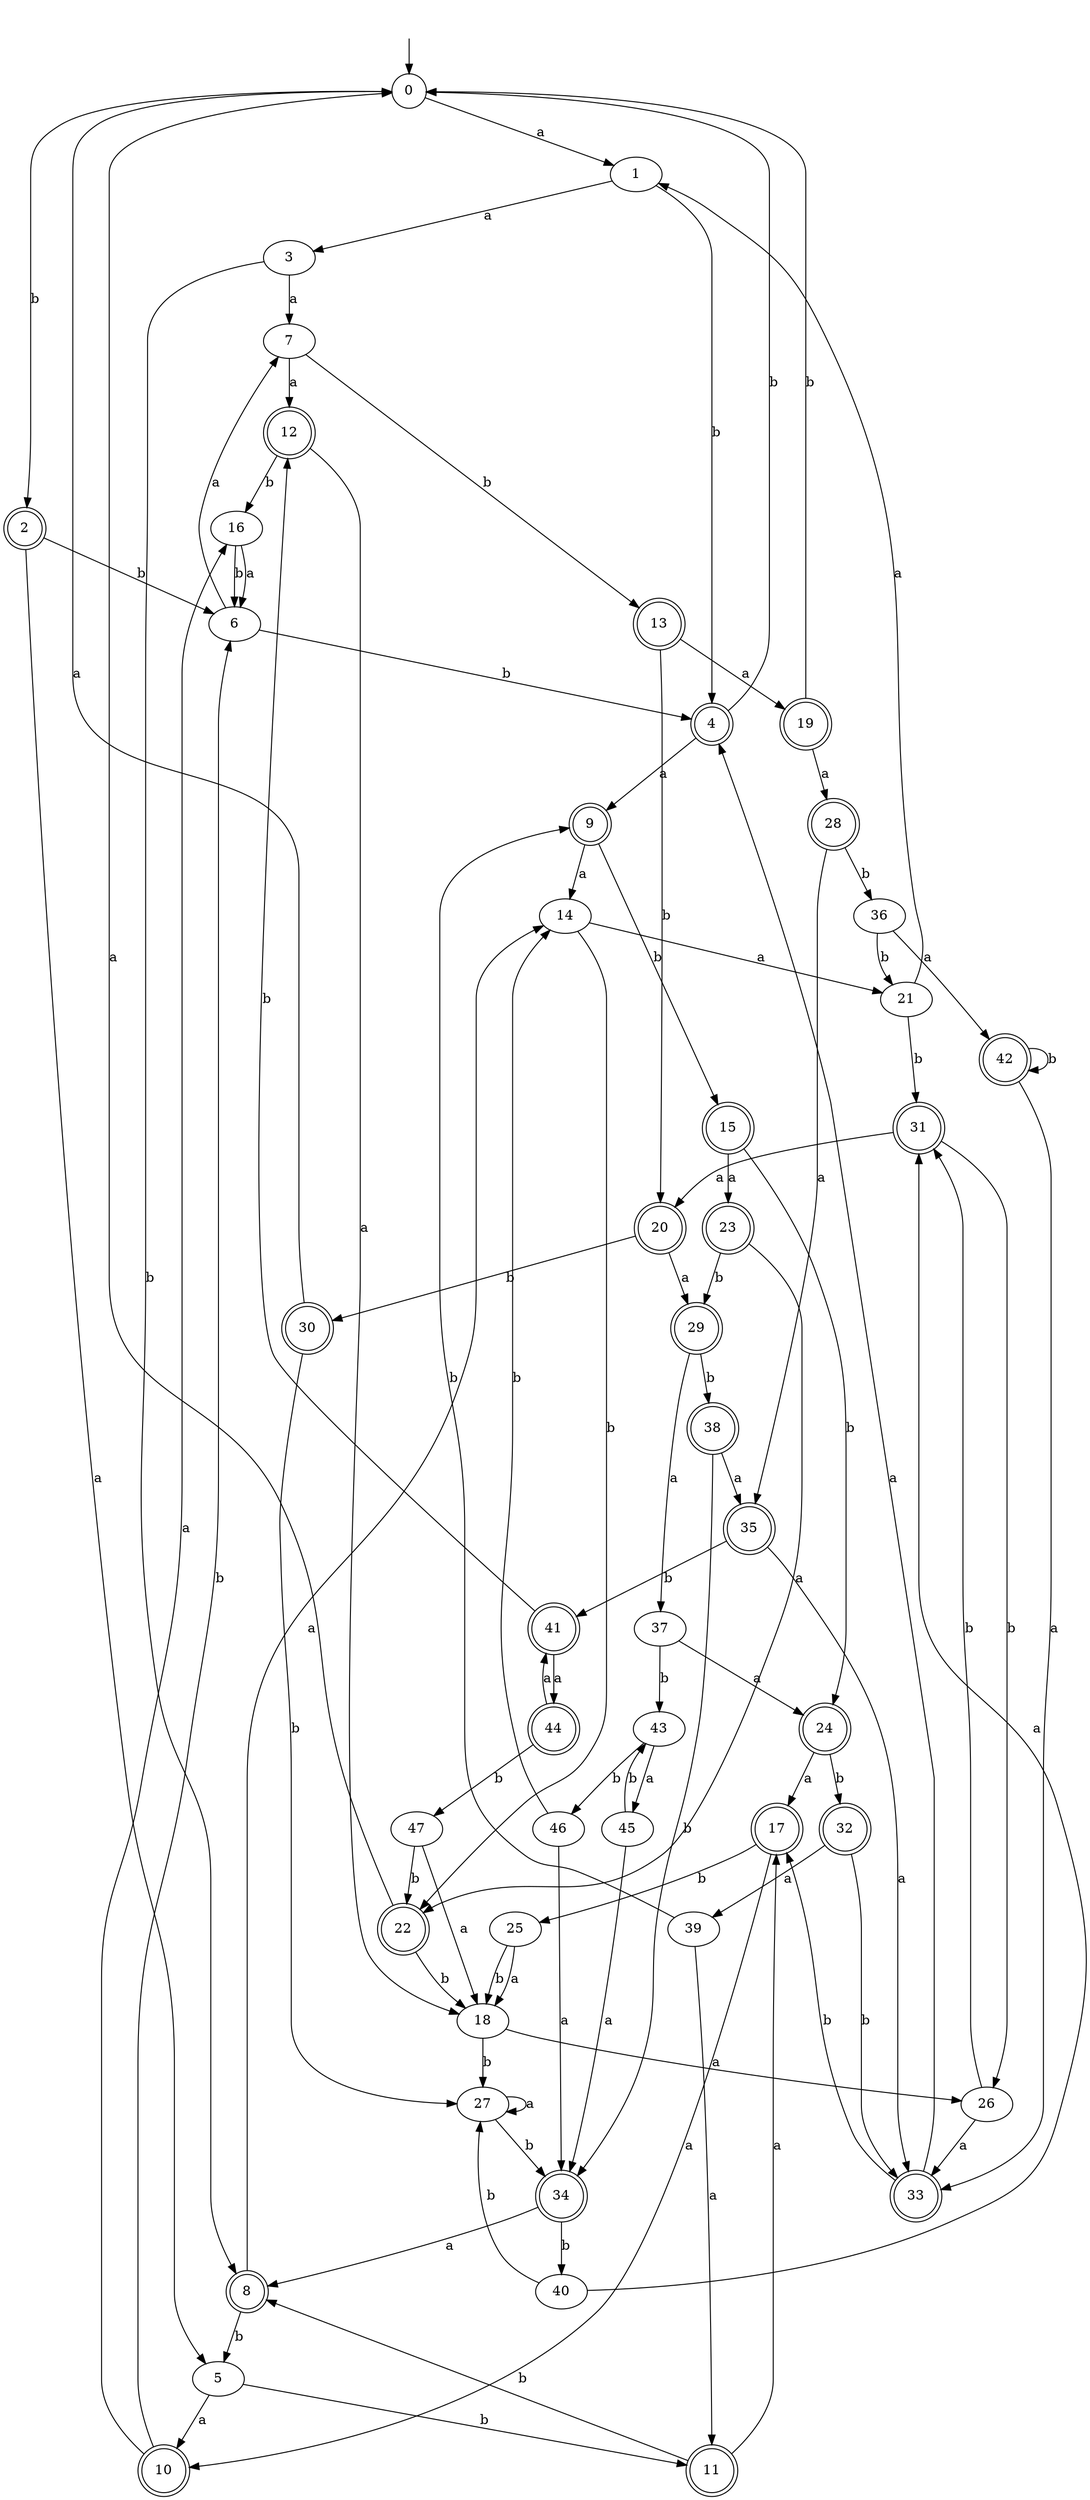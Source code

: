 digraph RandomDFA {
  __start0 [label="", shape=none];
  __start0 -> 0 [label=""];
  0 [shape=circle]
  0 -> 1 [label="a"]
  0 -> 2 [label="b"]
  1
  1 -> 3 [label="a"]
  1 -> 4 [label="b"]
  2 [shape=doublecircle]
  2 -> 5 [label="a"]
  2 -> 6 [label="b"]
  3
  3 -> 7 [label="a"]
  3 -> 8 [label="b"]
  4 [shape=doublecircle]
  4 -> 9 [label="a"]
  4 -> 0 [label="b"]
  5
  5 -> 10 [label="a"]
  5 -> 11 [label="b"]
  6
  6 -> 7 [label="a"]
  6 -> 4 [label="b"]
  7
  7 -> 12 [label="a"]
  7 -> 13 [label="b"]
  8 [shape=doublecircle]
  8 -> 14 [label="a"]
  8 -> 5 [label="b"]
  9 [shape=doublecircle]
  9 -> 14 [label="a"]
  9 -> 15 [label="b"]
  10 [shape=doublecircle]
  10 -> 16 [label="a"]
  10 -> 6 [label="b"]
  11 [shape=doublecircle]
  11 -> 17 [label="a"]
  11 -> 8 [label="b"]
  12 [shape=doublecircle]
  12 -> 18 [label="a"]
  12 -> 16 [label="b"]
  13 [shape=doublecircle]
  13 -> 19 [label="a"]
  13 -> 20 [label="b"]
  14
  14 -> 21 [label="a"]
  14 -> 22 [label="b"]
  15 [shape=doublecircle]
  15 -> 23 [label="a"]
  15 -> 24 [label="b"]
  16
  16 -> 6 [label="a"]
  16 -> 6 [label="b"]
  17 [shape=doublecircle]
  17 -> 10 [label="a"]
  17 -> 25 [label="b"]
  18
  18 -> 26 [label="a"]
  18 -> 27 [label="b"]
  19 [shape=doublecircle]
  19 -> 28 [label="a"]
  19 -> 0 [label="b"]
  20 [shape=doublecircle]
  20 -> 29 [label="a"]
  20 -> 30 [label="b"]
  21
  21 -> 1 [label="a"]
  21 -> 31 [label="b"]
  22 [shape=doublecircle]
  22 -> 0 [label="a"]
  22 -> 18 [label="b"]
  23 [shape=doublecircle]
  23 -> 22 [label="a"]
  23 -> 29 [label="b"]
  24 [shape=doublecircle]
  24 -> 17 [label="a"]
  24 -> 32 [label="b"]
  25
  25 -> 18 [label="a"]
  25 -> 18 [label="b"]
  26
  26 -> 33 [label="a"]
  26 -> 31 [label="b"]
  27
  27 -> 27 [label="a"]
  27 -> 34 [label="b"]
  28 [shape=doublecircle]
  28 -> 35 [label="a"]
  28 -> 36 [label="b"]
  29 [shape=doublecircle]
  29 -> 37 [label="a"]
  29 -> 38 [label="b"]
  30 [shape=doublecircle]
  30 -> 0 [label="a"]
  30 -> 27 [label="b"]
  31 [shape=doublecircle]
  31 -> 20 [label="a"]
  31 -> 26 [label="b"]
  32 [shape=doublecircle]
  32 -> 39 [label="a"]
  32 -> 33 [label="b"]
  33 [shape=doublecircle]
  33 -> 4 [label="a"]
  33 -> 17 [label="b"]
  34 [shape=doublecircle]
  34 -> 8 [label="a"]
  34 -> 40 [label="b"]
  35 [shape=doublecircle]
  35 -> 33 [label="a"]
  35 -> 41 [label="b"]
  36
  36 -> 42 [label="a"]
  36 -> 21 [label="b"]
  37
  37 -> 24 [label="a"]
  37 -> 43 [label="b"]
  38 [shape=doublecircle]
  38 -> 35 [label="a"]
  38 -> 34 [label="b"]
  39
  39 -> 11 [label="a"]
  39 -> 9 [label="b"]
  40
  40 -> 31 [label="a"]
  40 -> 27 [label="b"]
  41 [shape=doublecircle]
  41 -> 44 [label="a"]
  41 -> 12 [label="b"]
  42 [shape=doublecircle]
  42 -> 33 [label="a"]
  42 -> 42 [label="b"]
  43
  43 -> 45 [label="a"]
  43 -> 46 [label="b"]
  44 [shape=doublecircle]
  44 -> 41 [label="a"]
  44 -> 47 [label="b"]
  45
  45 -> 34 [label="a"]
  45 -> 43 [label="b"]
  46
  46 -> 34 [label="a"]
  46 -> 14 [label="b"]
  47
  47 -> 18 [label="a"]
  47 -> 22 [label="b"]
}
